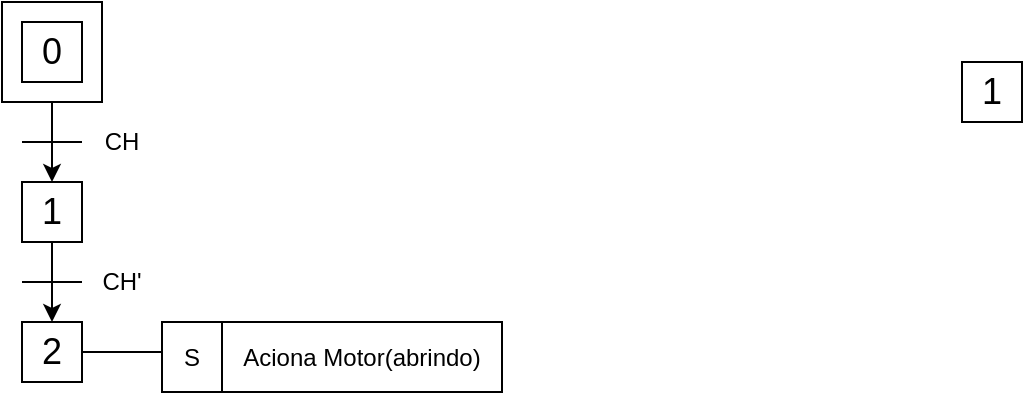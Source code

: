 <mxfile version="27.2.0">
  <diagram name="Página-1" id="xCX05FRLR23x_GqULnEx">
    <mxGraphModel dx="926" dy="389" grid="1" gridSize="10" guides="1" tooltips="1" connect="1" arrows="1" fold="1" page="1" pageScale="1" pageWidth="827" pageHeight="1169" math="0" shadow="0">
      <root>
        <mxCell id="0" />
        <mxCell id="1" parent="0" />
        <mxCell id="bbknKQI-rVNYDnJI7wuC-2" value="" style="whiteSpace=wrap;html=1;aspect=fixed;" vertex="1" parent="1">
          <mxGeometry x="200" y="10" width="50" height="50" as="geometry" />
        </mxCell>
        <mxCell id="bbknKQI-rVNYDnJI7wuC-1" value="&lt;font style=&quot;font-size: 18px;&quot;&gt;0&lt;/font&gt;" style="whiteSpace=wrap;html=1;aspect=fixed;" vertex="1" parent="1">
          <mxGeometry x="210" y="20" width="30" height="30" as="geometry" />
        </mxCell>
        <mxCell id="bbknKQI-rVNYDnJI7wuC-3" value="&lt;font style=&quot;font-size: 18px;&quot;&gt;1&lt;/font&gt;" style="whiteSpace=wrap;html=1;aspect=fixed;" vertex="1" parent="1">
          <mxGeometry x="210" y="100" width="30" height="30" as="geometry" />
        </mxCell>
        <mxCell id="bbknKQI-rVNYDnJI7wuC-4" value="&lt;font style=&quot;font-size: 18px;&quot;&gt;1&lt;/font&gt;" style="whiteSpace=wrap;html=1;aspect=fixed;" vertex="1" parent="1">
          <mxGeometry x="680" y="40" width="30" height="30" as="geometry" />
        </mxCell>
        <mxCell id="bbknKQI-rVNYDnJI7wuC-5" value="" style="endArrow=classic;html=1;rounded=0;exitX=0.5;exitY=1;exitDx=0;exitDy=0;entryX=0.5;entryY=0;entryDx=0;entryDy=0;" edge="1" parent="1" source="bbknKQI-rVNYDnJI7wuC-2" target="bbknKQI-rVNYDnJI7wuC-3">
          <mxGeometry width="50" height="50" relative="1" as="geometry">
            <mxPoint x="310" y="270" as="sourcePoint" />
            <mxPoint x="360" y="220" as="targetPoint" />
          </mxGeometry>
        </mxCell>
        <mxCell id="bbknKQI-rVNYDnJI7wuC-6" value="" style="endArrow=none;html=1;rounded=0;" edge="1" parent="1">
          <mxGeometry width="50" height="50" relative="1" as="geometry">
            <mxPoint x="210" y="80" as="sourcePoint" />
            <mxPoint x="240" y="80" as="targetPoint" />
          </mxGeometry>
        </mxCell>
        <mxCell id="bbknKQI-rVNYDnJI7wuC-7" value="CH" style="text;html=1;align=center;verticalAlign=middle;whiteSpace=wrap;rounded=0;" vertex="1" parent="1">
          <mxGeometry x="250" y="70" width="20" height="20" as="geometry" />
        </mxCell>
        <mxCell id="bbknKQI-rVNYDnJI7wuC-8" value="&lt;font style=&quot;font-size: 18px;&quot;&gt;2&lt;/font&gt;" style="whiteSpace=wrap;html=1;aspect=fixed;" vertex="1" parent="1">
          <mxGeometry x="210" y="170" width="30" height="30" as="geometry" />
        </mxCell>
        <mxCell id="bbknKQI-rVNYDnJI7wuC-9" value="" style="endArrow=classic;html=1;rounded=0;exitX=0.5;exitY=1;exitDx=0;exitDy=0;entryX=0.5;entryY=0;entryDx=0;entryDy=0;" edge="1" parent="1">
          <mxGeometry width="50" height="50" relative="1" as="geometry">
            <mxPoint x="225" y="130" as="sourcePoint" />
            <mxPoint x="225" y="170" as="targetPoint" />
          </mxGeometry>
        </mxCell>
        <mxCell id="bbknKQI-rVNYDnJI7wuC-10" value="" style="endArrow=none;html=1;rounded=0;" edge="1" parent="1">
          <mxGeometry width="50" height="50" relative="1" as="geometry">
            <mxPoint x="210" y="150" as="sourcePoint" />
            <mxPoint x="240" y="150" as="targetPoint" />
          </mxGeometry>
        </mxCell>
        <mxCell id="bbknKQI-rVNYDnJI7wuC-11" value="CH&#39;" style="text;html=1;align=center;verticalAlign=middle;whiteSpace=wrap;rounded=0;" vertex="1" parent="1">
          <mxGeometry x="250" y="140" width="20" height="20" as="geometry" />
        </mxCell>
        <mxCell id="bbknKQI-rVNYDnJI7wuC-12" value="" style="endArrow=none;html=1;rounded=0;exitX=1;exitY=0.5;exitDx=0;exitDy=0;" edge="1" parent="1" source="bbknKQI-rVNYDnJI7wuC-8">
          <mxGeometry width="50" height="50" relative="1" as="geometry">
            <mxPoint x="390" y="220" as="sourcePoint" />
            <mxPoint x="280" y="185" as="targetPoint" />
          </mxGeometry>
        </mxCell>
        <mxCell id="bbknKQI-rVNYDnJI7wuC-13" value="Aciona Motor(abrindo)" style="rounded=0;whiteSpace=wrap;html=1;" vertex="1" parent="1">
          <mxGeometry x="310" y="170" width="140" height="35" as="geometry" />
        </mxCell>
        <mxCell id="bbknKQI-rVNYDnJI7wuC-15" value="S" style="rounded=0;whiteSpace=wrap;html=1;" vertex="1" parent="1">
          <mxGeometry x="280" y="170" width="30" height="35" as="geometry" />
        </mxCell>
      </root>
    </mxGraphModel>
  </diagram>
</mxfile>
